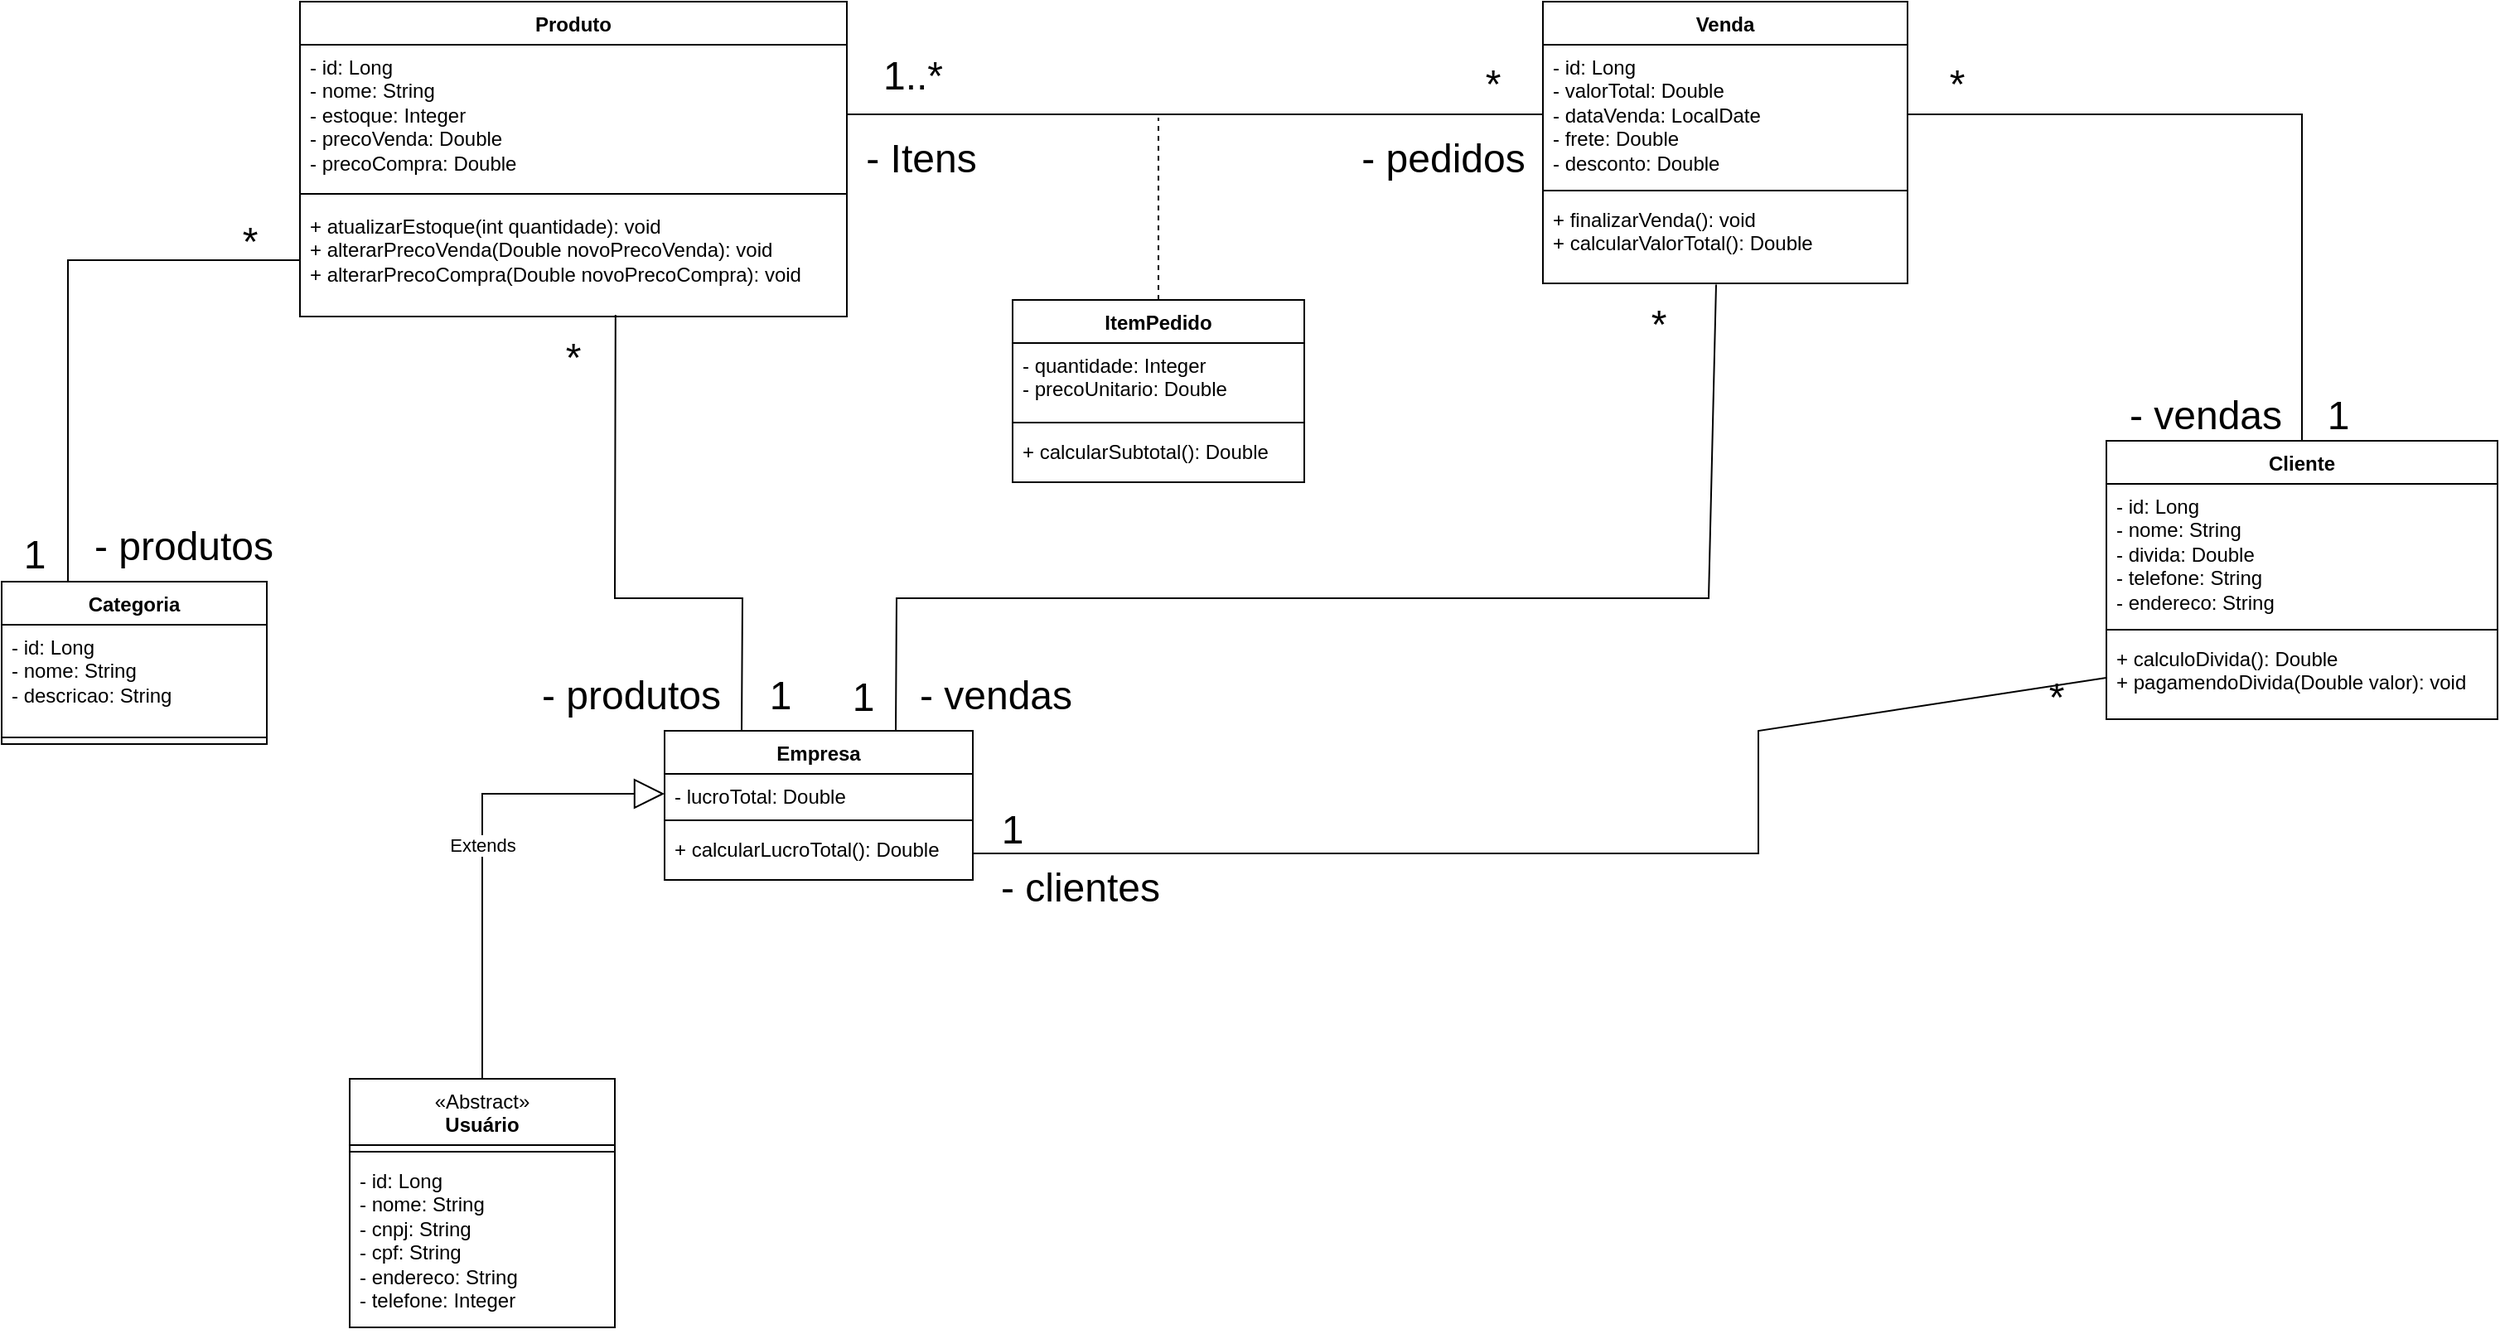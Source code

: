 <mxfile version="28.2.7">
  <diagram id="C5RBs43oDa-KdzZeNtuy" name="Page-1">
    <mxGraphModel dx="912" dy="527" grid="1" gridSize="10" guides="1" tooltips="1" connect="1" arrows="1" fold="1" page="0" pageScale="1" pageWidth="827" pageHeight="1169" math="0" shadow="0">
      <root>
        <mxCell id="WIyWlLk6GJQsqaUBKTNV-0" />
        <mxCell id="WIyWlLk6GJQsqaUBKTNV-1" parent="WIyWlLk6GJQsqaUBKTNV-0" />
        <mxCell id="zdcCQYKxIcxADEaQ49_8-1" value="Produto" style="swimlane;fontStyle=1;align=center;verticalAlign=top;childLayout=stackLayout;horizontal=1;startSize=26;horizontalStack=0;resizeParent=1;resizeParentMax=0;resizeLast=0;collapsible=1;marginBottom=0;whiteSpace=wrap;html=1;" parent="WIyWlLk6GJQsqaUBKTNV-1" vertex="1">
          <mxGeometry x="-40" y="120" width="330" height="190" as="geometry">
            <mxRectangle x="130" y="80" width="80" height="30" as="alternateBounds" />
          </mxGeometry>
        </mxCell>
        <mxCell id="zdcCQYKxIcxADEaQ49_8-2" value="- id: Long&lt;div&gt;- nome: String&lt;/div&gt;&lt;div&gt;- estoque: Integer&lt;/div&gt;&lt;div&gt;- precoVenda: Double&lt;/div&gt;&lt;div&gt;- precoCompra: Double&lt;/div&gt;" style="text;strokeColor=none;fillColor=none;align=left;verticalAlign=top;spacingLeft=4;spacingRight=4;overflow=hidden;rotatable=0;points=[[0,0.5],[1,0.5]];portConstraint=eastwest;whiteSpace=wrap;html=1;" parent="zdcCQYKxIcxADEaQ49_8-1" vertex="1">
          <mxGeometry y="26" width="330" height="84" as="geometry" />
        </mxCell>
        <mxCell id="zdcCQYKxIcxADEaQ49_8-3" value="" style="line;strokeWidth=1;fillColor=none;align=left;verticalAlign=middle;spacingTop=-1;spacingLeft=3;spacingRight=3;rotatable=0;labelPosition=right;points=[];portConstraint=eastwest;strokeColor=inherit;" parent="zdcCQYKxIcxADEaQ49_8-1" vertex="1">
          <mxGeometry y="110" width="330" height="12" as="geometry" />
        </mxCell>
        <mxCell id="zdcCQYKxIcxADEaQ49_8-4" value="+&amp;nbsp;atualizarEstoque(int quantidade): void&lt;div&gt;+ alterarPrecoVenda(Double novoPrecoVenda): void&lt;/div&gt;&lt;div&gt;+&amp;nbsp;alterarPrecoCompra(Double novoPrecoCompra): void&lt;/div&gt;" style="text;strokeColor=none;fillColor=none;align=left;verticalAlign=top;spacingLeft=4;spacingRight=4;overflow=hidden;rotatable=0;points=[[0,0.5],[1,0.5]];portConstraint=eastwest;whiteSpace=wrap;html=1;" parent="zdcCQYKxIcxADEaQ49_8-1" vertex="1">
          <mxGeometry y="122" width="330" height="68" as="geometry" />
        </mxCell>
        <mxCell id="9ofz6KI2d66l2ul8pVV8-4" value="Venda" style="swimlane;fontStyle=1;align=center;verticalAlign=top;childLayout=stackLayout;horizontal=1;startSize=26;horizontalStack=0;resizeParent=1;resizeParentMax=0;resizeLast=0;collapsible=1;marginBottom=0;whiteSpace=wrap;html=1;" parent="WIyWlLk6GJQsqaUBKTNV-1" vertex="1">
          <mxGeometry x="710" y="120" width="220" height="170" as="geometry" />
        </mxCell>
        <mxCell id="9ofz6KI2d66l2ul8pVV8-5" value="- id: Long&lt;div&gt;- valorTotal: Double&lt;/div&gt;&lt;div&gt;- dataVenda: LocalDate&lt;/div&gt;&lt;div&gt;-&amp;nbsp;frete: Double&lt;/div&gt;&lt;div&gt;-&amp;nbsp;desconto: Double&lt;/div&gt;" style="text;strokeColor=none;fillColor=none;align=left;verticalAlign=top;spacingLeft=4;spacingRight=4;overflow=hidden;rotatable=0;points=[[0,0.5],[1,0.5]];portConstraint=eastwest;whiteSpace=wrap;html=1;" parent="9ofz6KI2d66l2ul8pVV8-4" vertex="1">
          <mxGeometry y="26" width="220" height="84" as="geometry" />
        </mxCell>
        <mxCell id="9ofz6KI2d66l2ul8pVV8-6" value="" style="line;strokeWidth=1;fillColor=none;align=left;verticalAlign=middle;spacingTop=-1;spacingLeft=3;spacingRight=3;rotatable=0;labelPosition=right;points=[];portConstraint=eastwest;strokeColor=inherit;" parent="9ofz6KI2d66l2ul8pVV8-4" vertex="1">
          <mxGeometry y="110" width="220" height="8" as="geometry" />
        </mxCell>
        <mxCell id="9ofz6KI2d66l2ul8pVV8-7" value="+ finalizarVenda(): void&lt;div&gt;+ calcularValorTotal(): Double&lt;/div&gt;" style="text;strokeColor=none;fillColor=none;align=left;verticalAlign=top;spacingLeft=4;spacingRight=4;overflow=hidden;rotatable=0;points=[[0,0.5],[1,0.5]];portConstraint=eastwest;whiteSpace=wrap;html=1;" parent="9ofz6KI2d66l2ul8pVV8-4" vertex="1">
          <mxGeometry y="118" width="220" height="52" as="geometry" />
        </mxCell>
        <mxCell id="9ofz6KI2d66l2ul8pVV8-14" value="Empresa" style="swimlane;fontStyle=1;align=center;verticalAlign=top;childLayout=stackLayout;horizontal=1;startSize=26;horizontalStack=0;resizeParent=1;resizeParentMax=0;resizeLast=0;collapsible=1;marginBottom=0;whiteSpace=wrap;html=1;" parent="WIyWlLk6GJQsqaUBKTNV-1" vertex="1">
          <mxGeometry x="180" y="560" width="186" height="90" as="geometry" />
        </mxCell>
        <mxCell id="9ofz6KI2d66l2ul8pVV8-15" value="&lt;div&gt;&lt;span style=&quot;background-color: transparent; color: light-dark(rgb(0, 0, 0), rgb(255, 255, 255));&quot;&gt;- lucroTotal: Double&lt;/span&gt;&lt;/div&gt;" style="text;strokeColor=none;fillColor=none;align=left;verticalAlign=top;spacingLeft=4;spacingRight=4;overflow=hidden;rotatable=0;points=[[0,0.5],[1,0.5]];portConstraint=eastwest;whiteSpace=wrap;html=1;" parent="9ofz6KI2d66l2ul8pVV8-14" vertex="1">
          <mxGeometry y="26" width="186" height="24" as="geometry" />
        </mxCell>
        <mxCell id="9ofz6KI2d66l2ul8pVV8-16" value="" style="line;strokeWidth=1;fillColor=none;align=left;verticalAlign=middle;spacingTop=-1;spacingLeft=3;spacingRight=3;rotatable=0;labelPosition=right;points=[];portConstraint=eastwest;strokeColor=inherit;" parent="9ofz6KI2d66l2ul8pVV8-14" vertex="1">
          <mxGeometry y="50" width="186" height="8" as="geometry" />
        </mxCell>
        <mxCell id="9ofz6KI2d66l2ul8pVV8-17" value="+ calcularLucroTotal(): Double" style="text;strokeColor=none;fillColor=none;align=left;verticalAlign=top;spacingLeft=4;spacingRight=4;overflow=hidden;rotatable=0;points=[[0,0.5],[1,0.5]];portConstraint=eastwest;whiteSpace=wrap;html=1;" parent="9ofz6KI2d66l2ul8pVV8-14" vertex="1">
          <mxGeometry y="58" width="186" height="32" as="geometry" />
        </mxCell>
        <mxCell id="9ofz6KI2d66l2ul8pVV8-24" value="Cliente" style="swimlane;fontStyle=1;align=center;verticalAlign=top;childLayout=stackLayout;horizontal=1;startSize=26;horizontalStack=0;resizeParent=1;resizeParentMax=0;resizeLast=0;collapsible=1;marginBottom=0;whiteSpace=wrap;html=1;" parent="WIyWlLk6GJQsqaUBKTNV-1" vertex="1">
          <mxGeometry x="1050" y="385" width="236" height="168" as="geometry" />
        </mxCell>
        <mxCell id="9ofz6KI2d66l2ul8pVV8-25" value="&lt;div&gt;- id: Long&lt;div&gt;- nome: String&lt;/div&gt;&lt;/div&gt;- divida: Double&lt;div&gt;- telefone: String&lt;/div&gt;&lt;div&gt;- endereco: String&lt;/div&gt;" style="text;strokeColor=none;fillColor=none;align=left;verticalAlign=top;spacingLeft=4;spacingRight=4;overflow=hidden;rotatable=0;points=[[0,0.5],[1,0.5]];portConstraint=eastwest;whiteSpace=wrap;html=1;" parent="9ofz6KI2d66l2ul8pVV8-24" vertex="1">
          <mxGeometry y="26" width="236" height="84" as="geometry" />
        </mxCell>
        <mxCell id="9ofz6KI2d66l2ul8pVV8-26" value="" style="line;strokeWidth=1;fillColor=none;align=left;verticalAlign=middle;spacingTop=-1;spacingLeft=3;spacingRight=3;rotatable=0;labelPosition=right;points=[];portConstraint=eastwest;strokeColor=inherit;" parent="9ofz6KI2d66l2ul8pVV8-24" vertex="1">
          <mxGeometry y="110" width="236" height="8" as="geometry" />
        </mxCell>
        <mxCell id="9ofz6KI2d66l2ul8pVV8-27" value="+ calculoDivida(): Double&lt;div&gt;+ pagamendoDivida(Double valor): void&lt;/div&gt;" style="text;strokeColor=none;fillColor=none;align=left;verticalAlign=top;spacingLeft=4;spacingRight=4;overflow=hidden;rotatable=0;points=[[0,0.5],[1,0.5]];portConstraint=eastwest;whiteSpace=wrap;html=1;" parent="9ofz6KI2d66l2ul8pVV8-24" vertex="1">
          <mxGeometry y="118" width="236" height="50" as="geometry" />
        </mxCell>
        <mxCell id="9ofz6KI2d66l2ul8pVV8-29" value="&lt;span style=&quot;font-weight: 400;&quot;&gt;«Abstract»&lt;/span&gt;&lt;br style=&quot;font-weight: 400;&quot;&gt;&lt;b&gt;Usuário&lt;/b&gt;" style="swimlane;fontStyle=1;align=center;verticalAlign=top;childLayout=stackLayout;horizontal=1;startSize=40;horizontalStack=0;resizeParent=1;resizeParentMax=0;resizeLast=0;collapsible=1;marginBottom=0;whiteSpace=wrap;html=1;" parent="WIyWlLk6GJQsqaUBKTNV-1" vertex="1">
          <mxGeometry x="-10" y="770" width="160" height="150" as="geometry" />
        </mxCell>
        <mxCell id="9ofz6KI2d66l2ul8pVV8-31" value="" style="line;strokeWidth=1;fillColor=none;align=left;verticalAlign=middle;spacingTop=-1;spacingLeft=3;spacingRight=3;rotatable=0;labelPosition=right;points=[];portConstraint=eastwest;strokeColor=inherit;" parent="9ofz6KI2d66l2ul8pVV8-29" vertex="1">
          <mxGeometry y="40" width="160" height="8" as="geometry" />
        </mxCell>
        <mxCell id="9ofz6KI2d66l2ul8pVV8-30" value="- id: Long&lt;div&gt;- nome: String&lt;/div&gt;&lt;div&gt;&lt;div&gt;- cnpj: String&lt;/div&gt;&lt;div&gt;- cpf: String&lt;/div&gt;&lt;/div&gt;&lt;div&gt;- endereco: String&lt;/div&gt;&lt;div&gt;- telefone: Integer&lt;/div&gt;" style="text;strokeColor=none;fillColor=none;align=left;verticalAlign=top;spacingLeft=4;spacingRight=4;overflow=hidden;rotatable=0;points=[[0,0.5],[1,0.5]];portConstraint=eastwest;whiteSpace=wrap;html=1;" parent="9ofz6KI2d66l2ul8pVV8-29" vertex="1">
          <mxGeometry y="48" width="160" height="102" as="geometry" />
        </mxCell>
        <mxCell id="9ofz6KI2d66l2ul8pVV8-37" value="Categoria" style="swimlane;fontStyle=1;align=center;verticalAlign=top;childLayout=stackLayout;horizontal=1;startSize=26;horizontalStack=0;resizeParent=1;resizeParentMax=0;resizeLast=0;collapsible=1;marginBottom=0;whiteSpace=wrap;html=1;" parent="WIyWlLk6GJQsqaUBKTNV-1" vertex="1">
          <mxGeometry x="-220" y="470" width="160" height="98" as="geometry" />
        </mxCell>
        <mxCell id="9ofz6KI2d66l2ul8pVV8-38" value="&lt;div&gt;- id: Long&lt;/div&gt;&lt;div&gt;&lt;span style=&quot;background-color: transparent; color: light-dark(rgb(0, 0, 0), rgb(255, 255, 255));&quot;&gt;- nome: String&lt;/span&gt;&lt;/div&gt;&lt;div&gt;&lt;span style=&quot;background-color: transparent; color: light-dark(rgb(0, 0, 0), rgb(255, 255, 255));&quot;&gt;- descricao: String&lt;/span&gt;&lt;/div&gt;" style="text;strokeColor=none;fillColor=none;align=left;verticalAlign=top;spacingLeft=4;spacingRight=4;overflow=hidden;rotatable=0;points=[[0,0.5],[1,0.5]];portConstraint=eastwest;whiteSpace=wrap;html=1;" parent="9ofz6KI2d66l2ul8pVV8-37" vertex="1">
          <mxGeometry y="26" width="160" height="64" as="geometry" />
        </mxCell>
        <mxCell id="9ofz6KI2d66l2ul8pVV8-39" value="" style="line;strokeWidth=1;fillColor=none;align=left;verticalAlign=middle;spacingTop=-1;spacingLeft=3;spacingRight=3;rotatable=0;labelPosition=right;points=[];portConstraint=eastwest;strokeColor=inherit;" parent="9ofz6KI2d66l2ul8pVV8-37" vertex="1">
          <mxGeometry y="90" width="160" height="8" as="geometry" />
        </mxCell>
        <mxCell id="9ofz6KI2d66l2ul8pVV8-47" value="ItemPedido" style="swimlane;fontStyle=1;align=center;verticalAlign=top;childLayout=stackLayout;horizontal=1;startSize=26;horizontalStack=0;resizeParent=1;resizeParentMax=0;resizeLast=0;collapsible=1;marginBottom=0;whiteSpace=wrap;html=1;" parent="WIyWlLk6GJQsqaUBKTNV-1" vertex="1">
          <mxGeometry x="390" y="300" width="176" height="110" as="geometry" />
        </mxCell>
        <mxCell id="9ofz6KI2d66l2ul8pVV8-48" value="&lt;div&gt;- quantidade:&amp;nbsp;&lt;span style=&quot;background-color: transparent; color: light-dark(rgb(0, 0, 0), rgb(255, 255, 255));&quot;&gt;Integer&lt;/span&gt;&lt;span style=&quot;background-color: transparent; color: light-dark(rgb(0, 0, 0), rgb(255, 255, 255));&quot;&gt;&amp;nbsp;&lt;/span&gt;&lt;/div&gt;&lt;div&gt;- precoUnitario:&amp;nbsp;&lt;span style=&quot;background-color: transparent; color: light-dark(rgb(0, 0, 0), rgb(255, 255, 255));&quot;&gt;Double&lt;/span&gt;&lt;span style=&quot;background-color: transparent; color: light-dark(rgb(0, 0, 0), rgb(255, 255, 255));&quot;&gt;&amp;nbsp;&lt;/span&gt;&lt;/div&gt;" style="text;strokeColor=none;fillColor=none;align=left;verticalAlign=top;spacingLeft=4;spacingRight=4;overflow=hidden;rotatable=0;points=[[0,0.5],[1,0.5]];portConstraint=eastwest;whiteSpace=wrap;html=1;" parent="9ofz6KI2d66l2ul8pVV8-47" vertex="1">
          <mxGeometry y="26" width="176" height="44" as="geometry" />
        </mxCell>
        <mxCell id="9ofz6KI2d66l2ul8pVV8-49" value="" style="line;strokeWidth=1;fillColor=none;align=left;verticalAlign=middle;spacingTop=-1;spacingLeft=3;spacingRight=3;rotatable=0;labelPosition=right;points=[];portConstraint=eastwest;strokeColor=inherit;" parent="9ofz6KI2d66l2ul8pVV8-47" vertex="1">
          <mxGeometry y="70" width="176" height="8" as="geometry" />
        </mxCell>
        <mxCell id="9ofz6KI2d66l2ul8pVV8-50" value="+ calcularSubtotal(): Double" style="text;strokeColor=none;fillColor=none;align=left;verticalAlign=top;spacingLeft=4;spacingRight=4;overflow=hidden;rotatable=0;points=[[0,0.5],[1,0.5]];portConstraint=eastwest;whiteSpace=wrap;html=1;" parent="9ofz6KI2d66l2ul8pVV8-47" vertex="1">
          <mxGeometry y="78" width="176" height="32" as="geometry" />
        </mxCell>
        <mxCell id="mQt29KDBxnSPY1342iZp-9" value="" style="endArrow=none;html=1;rounded=0;exitX=0.25;exitY=0;exitDx=0;exitDy=0;entryX=0;entryY=0.5;entryDx=0;entryDy=0;" parent="WIyWlLk6GJQsqaUBKTNV-1" source="9ofz6KI2d66l2ul8pVV8-37" target="zdcCQYKxIcxADEaQ49_8-4" edge="1">
          <mxGeometry width="50" height="50" relative="1" as="geometry">
            <mxPoint x="200" y="380" as="sourcePoint" />
            <mxPoint x="250" y="330" as="targetPoint" />
            <Array as="points">
              <mxPoint x="-180" y="276" />
            </Array>
          </mxGeometry>
        </mxCell>
        <mxCell id="mQt29KDBxnSPY1342iZp-10" value="&lt;font style=&quot;font-size: 24px;&quot;&gt;1&lt;/font&gt;" style="text;html=1;whiteSpace=wrap;strokeColor=none;fillColor=none;align=center;verticalAlign=middle;rounded=0;" parent="WIyWlLk6GJQsqaUBKTNV-1" vertex="1">
          <mxGeometry x="-220" y="444" width="40" height="20" as="geometry" />
        </mxCell>
        <mxCell id="mQt29KDBxnSPY1342iZp-12" value="&lt;font style=&quot;font-size: 24px;&quot;&gt;*&lt;/font&gt;" style="text;html=1;whiteSpace=wrap;strokeColor=none;fillColor=none;align=center;verticalAlign=middle;rounded=0;" parent="WIyWlLk6GJQsqaUBKTNV-1" vertex="1">
          <mxGeometry x="-100" y="250" width="60" height="30" as="geometry" />
        </mxCell>
        <mxCell id="mQt29KDBxnSPY1342iZp-14" value="" style="endArrow=none;dashed=1;html=1;rounded=0;exitX=0.5;exitY=0;exitDx=0;exitDy=0;" parent="WIyWlLk6GJQsqaUBKTNV-1" source="9ofz6KI2d66l2ul8pVV8-47" edge="1">
          <mxGeometry width="50" height="50" relative="1" as="geometry">
            <mxPoint x="389" y="280" as="sourcePoint" />
            <mxPoint x="478" y="190" as="targetPoint" />
          </mxGeometry>
        </mxCell>
        <mxCell id="mQt29KDBxnSPY1342iZp-15" value="&lt;font style=&quot;font-size: 24px;&quot;&gt;1..*&lt;/font&gt;" style="text;html=1;whiteSpace=wrap;strokeColor=none;fillColor=none;align=center;verticalAlign=middle;rounded=0;" parent="WIyWlLk6GJQsqaUBKTNV-1" vertex="1">
          <mxGeometry x="310" y="155" width="40" height="20" as="geometry" />
        </mxCell>
        <mxCell id="mQt29KDBxnSPY1342iZp-16" value="&lt;font style=&quot;font-size: 24px;&quot;&gt;*&lt;/font&gt;" style="text;html=1;whiteSpace=wrap;strokeColor=none;fillColor=none;align=center;verticalAlign=middle;rounded=0;" parent="WIyWlLk6GJQsqaUBKTNV-1" vertex="1">
          <mxGeometry x="650" y="155" width="60" height="30" as="geometry" />
        </mxCell>
        <mxCell id="mQt29KDBxnSPY1342iZp-17" value="&lt;font style=&quot;font-size: 24px;&quot;&gt;- Itens&lt;/font&gt;" style="text;html=1;whiteSpace=wrap;strokeColor=none;fillColor=none;align=center;verticalAlign=middle;rounded=0;" parent="WIyWlLk6GJQsqaUBKTNV-1" vertex="1">
          <mxGeometry x="290" y="200" width="90" height="30" as="geometry" />
        </mxCell>
        <mxCell id="mQt29KDBxnSPY1342iZp-19" value="&lt;font style=&quot;font-size: 24px;&quot;&gt;- pedidos&lt;/font&gt;" style="text;html=1;whiteSpace=wrap;strokeColor=none;fillColor=none;align=center;verticalAlign=middle;rounded=0;" parent="WIyWlLk6GJQsqaUBKTNV-1" vertex="1">
          <mxGeometry x="590" y="200" width="120" height="30" as="geometry" />
        </mxCell>
        <mxCell id="mQt29KDBxnSPY1342iZp-21" value="" style="endArrow=none;html=1;rounded=0;exitX=1;exitY=0.5;exitDx=0;exitDy=0;entryX=0;entryY=0.5;entryDx=0;entryDy=0;fillColor=light-dark(transparent,#FFFFFF);" parent="WIyWlLk6GJQsqaUBKTNV-1" source="zdcCQYKxIcxADEaQ49_8-2" target="9ofz6KI2d66l2ul8pVV8-5" edge="1">
          <mxGeometry width="50" height="50" relative="1" as="geometry">
            <mxPoint x="380" y="450" as="sourcePoint" />
            <mxPoint x="430" y="400" as="targetPoint" />
          </mxGeometry>
        </mxCell>
        <mxCell id="mQt29KDBxnSPY1342iZp-25" value="Extends" style="endArrow=block;endSize=16;endFill=0;html=1;rounded=0;entryX=0;entryY=0.5;entryDx=0;entryDy=0;exitX=0.5;exitY=0;exitDx=0;exitDy=0;" parent="WIyWlLk6GJQsqaUBKTNV-1" source="9ofz6KI2d66l2ul8pVV8-29" target="9ofz6KI2d66l2ul8pVV8-15" edge="1">
          <mxGeometry width="160" relative="1" as="geometry">
            <mxPoint x="320" y="570" as="sourcePoint" />
            <mxPoint x="480" y="570" as="targetPoint" />
            <Array as="points">
              <mxPoint x="70" y="598" />
            </Array>
          </mxGeometry>
        </mxCell>
        <mxCell id="mQt29KDBxnSPY1342iZp-26" value="&lt;font style=&quot;font-size: 24px;&quot;&gt;1&lt;/font&gt;" style="text;html=1;whiteSpace=wrap;strokeColor=none;fillColor=none;align=center;verticalAlign=middle;rounded=0;" parent="WIyWlLk6GJQsqaUBKTNV-1" vertex="1">
          <mxGeometry x="230" y="529" width="40" height="20" as="geometry" />
        </mxCell>
        <mxCell id="mQt29KDBxnSPY1342iZp-27" value="" style="endArrow=none;html=1;rounded=0;exitX=0.25;exitY=0;exitDx=0;exitDy=0;entryX=0.577;entryY=0.985;entryDx=0;entryDy=0;fillColor=light-dark(transparent,#FFFFFF);entryPerimeter=0;" parent="WIyWlLk6GJQsqaUBKTNV-1" source="9ofz6KI2d66l2ul8pVV8-14" target="zdcCQYKxIcxADEaQ49_8-4" edge="1">
          <mxGeometry width="50" height="50" relative="1" as="geometry">
            <mxPoint x="264.34" y="566.4" as="sourcePoint" />
            <mxPoint x="150.0" y="320.004" as="targetPoint" />
            <Array as="points">
              <mxPoint x="227" y="480" />
              <mxPoint x="150" y="480" />
            </Array>
          </mxGeometry>
        </mxCell>
        <mxCell id="mQt29KDBxnSPY1342iZp-28" value="&lt;font style=&quot;font-size: 24px;&quot;&gt;*&lt;/font&gt;" style="text;html=1;whiteSpace=wrap;strokeColor=none;fillColor=none;align=center;verticalAlign=middle;rounded=0;" parent="WIyWlLk6GJQsqaUBKTNV-1" vertex="1">
          <mxGeometry x="95" y="320" width="60" height="30" as="geometry" />
        </mxCell>
        <mxCell id="mQt29KDBxnSPY1342iZp-29" value="" style="endArrow=none;html=1;rounded=0;exitX=0.75;exitY=0;exitDx=0;exitDy=0;entryX=0.475;entryY=1.014;entryDx=0;entryDy=0;fillColor=light-dark(transparent,#FFFFFF);entryPerimeter=0;" parent="WIyWlLk6GJQsqaUBKTNV-1" source="9ofz6KI2d66l2ul8pVV8-14" target="9ofz6KI2d66l2ul8pVV8-7" edge="1">
          <mxGeometry width="50" height="50" relative="1" as="geometry">
            <mxPoint x="783" y="721" as="sourcePoint" />
            <mxPoint x="660" y="470" as="targetPoint" />
            <Array as="points">
              <mxPoint x="320" y="480" />
              <mxPoint x="810" y="480" />
            </Array>
          </mxGeometry>
        </mxCell>
        <mxCell id="mQt29KDBxnSPY1342iZp-30" value="&lt;font style=&quot;font-size: 24px;&quot;&gt;1&lt;/font&gt;" style="text;html=1;whiteSpace=wrap;strokeColor=none;fillColor=none;align=center;verticalAlign=middle;rounded=0;" parent="WIyWlLk6GJQsqaUBKTNV-1" vertex="1">
          <mxGeometry x="280" y="530" width="40" height="20" as="geometry" />
        </mxCell>
        <mxCell id="mQt29KDBxnSPY1342iZp-31" value="&lt;font style=&quot;font-size: 24px;&quot;&gt;*&lt;/font&gt;" style="text;html=1;whiteSpace=wrap;strokeColor=none;fillColor=none;align=center;verticalAlign=middle;rounded=0;" parent="WIyWlLk6GJQsqaUBKTNV-1" vertex="1">
          <mxGeometry x="750" y="300" width="60" height="30" as="geometry" />
        </mxCell>
        <mxCell id="mQt29KDBxnSPY1342iZp-32" value="" style="endArrow=none;html=1;rounded=0;exitX=1;exitY=0.5;exitDx=0;exitDy=0;entryX=0;entryY=0.5;entryDx=0;entryDy=0;fillColor=light-dark(transparent,#FFFFFF);" parent="WIyWlLk6GJQsqaUBKTNV-1" source="9ofz6KI2d66l2ul8pVV8-17" target="9ofz6KI2d66l2ul8pVV8-27" edge="1">
          <mxGeometry width="50" height="50" relative="1" as="geometry">
            <mxPoint x="520" y="680" as="sourcePoint" />
            <mxPoint x="940" y="680" as="targetPoint" />
            <Array as="points">
              <mxPoint x="840" y="634" />
              <mxPoint x="840" y="560" />
            </Array>
          </mxGeometry>
        </mxCell>
        <mxCell id="mQt29KDBxnSPY1342iZp-33" value="" style="endArrow=none;html=1;rounded=0;exitX=1;exitY=0.5;exitDx=0;exitDy=0;entryX=0.5;entryY=0;entryDx=0;entryDy=0;fillColor=light-dark(transparent,#FFFFFF);" parent="WIyWlLk6GJQsqaUBKTNV-1" source="9ofz6KI2d66l2ul8pVV8-5" target="9ofz6KI2d66l2ul8pVV8-24" edge="1">
          <mxGeometry width="50" height="50" relative="1" as="geometry">
            <mxPoint x="1080" y="210" as="sourcePoint" />
            <mxPoint x="1500" y="210" as="targetPoint" />
            <Array as="points">
              <mxPoint x="1168" y="188" />
            </Array>
          </mxGeometry>
        </mxCell>
        <mxCell id="mQt29KDBxnSPY1342iZp-34" value="&lt;font style=&quot;font-size: 24px;&quot;&gt;1&lt;/font&gt;" style="text;html=1;whiteSpace=wrap;strokeColor=none;fillColor=none;align=center;verticalAlign=middle;rounded=0;" parent="WIyWlLk6GJQsqaUBKTNV-1" vertex="1">
          <mxGeometry x="1170" y="360" width="40" height="20" as="geometry" />
        </mxCell>
        <mxCell id="mQt29KDBxnSPY1342iZp-35" value="&lt;font style=&quot;font-size: 24px;&quot;&gt;*&lt;/font&gt;" style="text;html=1;whiteSpace=wrap;strokeColor=none;fillColor=none;align=center;verticalAlign=middle;rounded=0;" parent="WIyWlLk6GJQsqaUBKTNV-1" vertex="1">
          <mxGeometry x="930" y="155" width="60" height="30" as="geometry" />
        </mxCell>
        <mxCell id="mQt29KDBxnSPY1342iZp-36" value="&lt;font style=&quot;font-size: 24px;&quot;&gt;1&lt;/font&gt;" style="text;html=1;whiteSpace=wrap;strokeColor=none;fillColor=none;align=center;verticalAlign=middle;rounded=0;" parent="WIyWlLk6GJQsqaUBKTNV-1" vertex="1">
          <mxGeometry x="370" y="610" width="40" height="20" as="geometry" />
        </mxCell>
        <mxCell id="mQt29KDBxnSPY1342iZp-37" value="&lt;font style=&quot;font-size: 24px;&quot;&gt;*&lt;/font&gt;" style="text;html=1;whiteSpace=wrap;strokeColor=none;fillColor=none;align=center;verticalAlign=middle;rounded=0;" parent="WIyWlLk6GJQsqaUBKTNV-1" vertex="1">
          <mxGeometry x="1000" y="530" width="40" height="20" as="geometry" />
        </mxCell>
        <mxCell id="mQt29KDBxnSPY1342iZp-38" value="&lt;font style=&quot;font-size: 24px;&quot;&gt;- produtos&lt;/font&gt;" style="text;html=1;whiteSpace=wrap;strokeColor=none;fillColor=none;align=center;verticalAlign=middle;rounded=0;" parent="WIyWlLk6GJQsqaUBKTNV-1" vertex="1">
          <mxGeometry x="-170" y="434" width="120" height="30" as="geometry" />
        </mxCell>
        <mxCell id="mQt29KDBxnSPY1342iZp-41" value="&lt;font style=&quot;font-size: 24px;&quot;&gt;- vendas&lt;/font&gt;" style="text;html=1;whiteSpace=wrap;strokeColor=none;fillColor=none;align=center;verticalAlign=middle;rounded=0;" parent="WIyWlLk6GJQsqaUBKTNV-1" vertex="1">
          <mxGeometry x="1060" y="355" width="100" height="30" as="geometry" />
        </mxCell>
        <mxCell id="mQt29KDBxnSPY1342iZp-42" value="&lt;font style=&quot;font-size: 24px;&quot;&gt;- produtos&lt;/font&gt;" style="text;html=1;whiteSpace=wrap;strokeColor=none;fillColor=none;align=center;verticalAlign=middle;rounded=0;" parent="WIyWlLk6GJQsqaUBKTNV-1" vertex="1">
          <mxGeometry x="100" y="524" width="120" height="30" as="geometry" />
        </mxCell>
        <mxCell id="mQt29KDBxnSPY1342iZp-44" value="&lt;font style=&quot;font-size: 24px;&quot;&gt;- vendas&lt;/font&gt;" style="text;html=1;whiteSpace=wrap;strokeColor=none;fillColor=none;align=center;verticalAlign=middle;rounded=0;" parent="WIyWlLk6GJQsqaUBKTNV-1" vertex="1">
          <mxGeometry x="330" y="524" width="100" height="30" as="geometry" />
        </mxCell>
        <mxCell id="mQt29KDBxnSPY1342iZp-47" value="&lt;font style=&quot;font-size: 24px;&quot;&gt;- clientes&lt;/font&gt;" style="text;html=1;whiteSpace=wrap;strokeColor=none;fillColor=none;align=center;verticalAlign=middle;rounded=0;" parent="WIyWlLk6GJQsqaUBKTNV-1" vertex="1">
          <mxGeometry x="366" y="640" width="130" height="30" as="geometry" />
        </mxCell>
      </root>
    </mxGraphModel>
  </diagram>
</mxfile>
